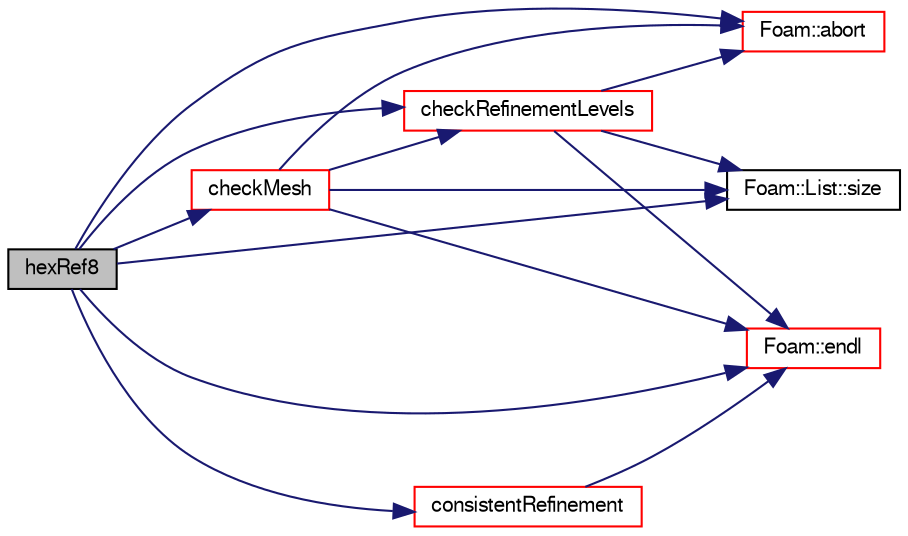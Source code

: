 digraph "hexRef8"
{
  bgcolor="transparent";
  edge [fontname="FreeSans",fontsize="10",labelfontname="FreeSans",labelfontsize="10"];
  node [fontname="FreeSans",fontsize="10",shape=record];
  rankdir="LR";
  Node780 [label="hexRef8",height=0.2,width=0.4,color="black", fillcolor="grey75", style="filled", fontcolor="black"];
  Node780 -> Node781 [color="midnightblue",fontsize="10",style="solid",fontname="FreeSans"];
  Node781 [label="Foam::abort",height=0.2,width=0.4,color="red",URL="$a21124.html#a447107a607d03e417307c203fa5fb44b"];
  Node780 -> Node824 [color="midnightblue",fontsize="10",style="solid",fontname="FreeSans"];
  Node824 [label="checkMesh",height=0.2,width=0.4,color="red",URL="$a21654.html#a432ff341842268fa21b8363e6b2c45b9",tooltip="Debug: Check coupled mesh for correctness. "];
  Node824 -> Node789 [color="midnightblue",fontsize="10",style="solid",fontname="FreeSans"];
  Node789 [label="Foam::endl",height=0.2,width=0.4,color="red",URL="$a21124.html#a2db8fe02a0d3909e9351bb4275b23ce4",tooltip="Add newline and flush stream. "];
  Node824 -> Node781 [color="midnightblue",fontsize="10",style="solid",fontname="FreeSans"];
  Node824 -> Node875 [color="midnightblue",fontsize="10",style="solid",fontname="FreeSans"];
  Node875 [label="Foam::List::size",height=0.2,width=0.4,color="black",URL="$a25694.html#a8a5f6fa29bd4b500caf186f60245b384",tooltip="Override size to be inconsistent with allocated storage. "];
  Node824 -> Node1160 [color="midnightblue",fontsize="10",style="solid",fontname="FreeSans"];
  Node1160 [label="checkRefinementLevels",height=0.2,width=0.4,color="red",URL="$a21654.html#a02570ed86624586145fa5b8bb20a2d12",tooltip="Debug: Check 2:1 consistency across faces. "];
  Node1160 -> Node789 [color="midnightblue",fontsize="10",style="solid",fontname="FreeSans"];
  Node1160 -> Node875 [color="midnightblue",fontsize="10",style="solid",fontname="FreeSans"];
  Node1160 -> Node781 [color="midnightblue",fontsize="10",style="solid",fontname="FreeSans"];
  Node780 -> Node1160 [color="midnightblue",fontsize="10",style="solid",fontname="FreeSans"];
  Node780 -> Node1161 [color="midnightblue",fontsize="10",style="solid",fontname="FreeSans"];
  Node1161 [label="consistentRefinement",height=0.2,width=0.4,color="red",URL="$a21654.html#ae0e017f6d6cf5b2b9edf14177593128e",tooltip="Given valid mesh and current cell level and proposed. "];
  Node1161 -> Node789 [color="midnightblue",fontsize="10",style="solid",fontname="FreeSans"];
  Node780 -> Node789 [color="midnightblue",fontsize="10",style="solid",fontname="FreeSans"];
  Node780 -> Node875 [color="midnightblue",fontsize="10",style="solid",fontname="FreeSans"];
}
